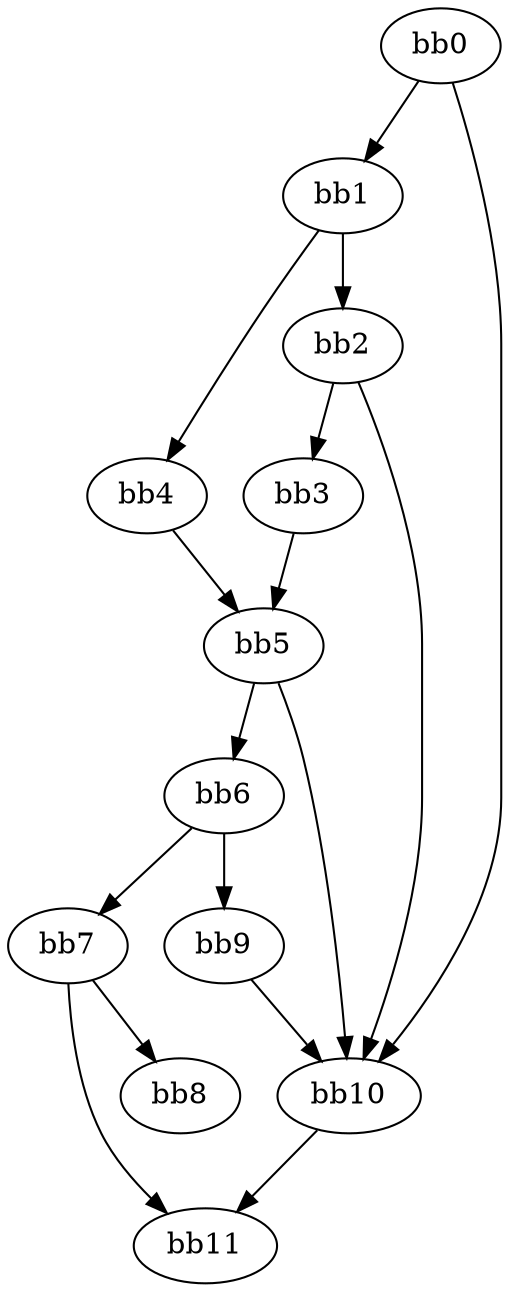 digraph {
    0 [ label = "bb0\l" ]
    1 [ label = "bb1\l" ]
    2 [ label = "bb2\l" ]
    3 [ label = "bb3\l" ]
    4 [ label = "bb4\l" ]
    5 [ label = "bb5\l" ]
    6 [ label = "bb6\l" ]
    7 [ label = "bb7\l" ]
    8 [ label = "bb8\l" ]
    9 [ label = "bb9\l" ]
    10 [ label = "bb10\l" ]
    11 [ label = "bb11\l" ]
    0 -> 1 [ ]
    0 -> 10 [ ]
    1 -> 2 [ ]
    1 -> 4 [ ]
    2 -> 3 [ ]
    2 -> 10 [ ]
    3 -> 5 [ ]
    4 -> 5 [ ]
    5 -> 6 [ ]
    5 -> 10 [ ]
    6 -> 7 [ ]
    6 -> 9 [ ]
    7 -> 8 [ ]
    7 -> 11 [ ]
    9 -> 10 [ ]
    10 -> 11 [ ]
}

